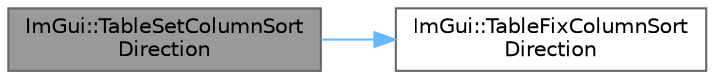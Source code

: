 digraph "ImGui::TableSetColumnSortDirection"
{
 // LATEX_PDF_SIZE
  bgcolor="transparent";
  edge [fontname=Helvetica,fontsize=10,labelfontname=Helvetica,labelfontsize=10];
  node [fontname=Helvetica,fontsize=10,shape=box,height=0.2,width=0.4];
  rankdir="LR";
  Node1 [id="Node000001",label="ImGui::TableSetColumnSort\lDirection",height=0.2,width=0.4,color="gray40", fillcolor="grey60", style="filled", fontcolor="black",tooltip=" "];
  Node1 -> Node2 [id="edge1_Node000001_Node000002",color="steelblue1",style="solid",tooltip=" "];
  Node2 [id="Node000002",label="ImGui::TableFixColumnSort\lDirection",height=0.2,width=0.4,color="grey40", fillcolor="white", style="filled",URL="$namespace_im_gui.html#a6eb757220d4d7276577cfadfd056c9fe",tooltip=" "];
}
